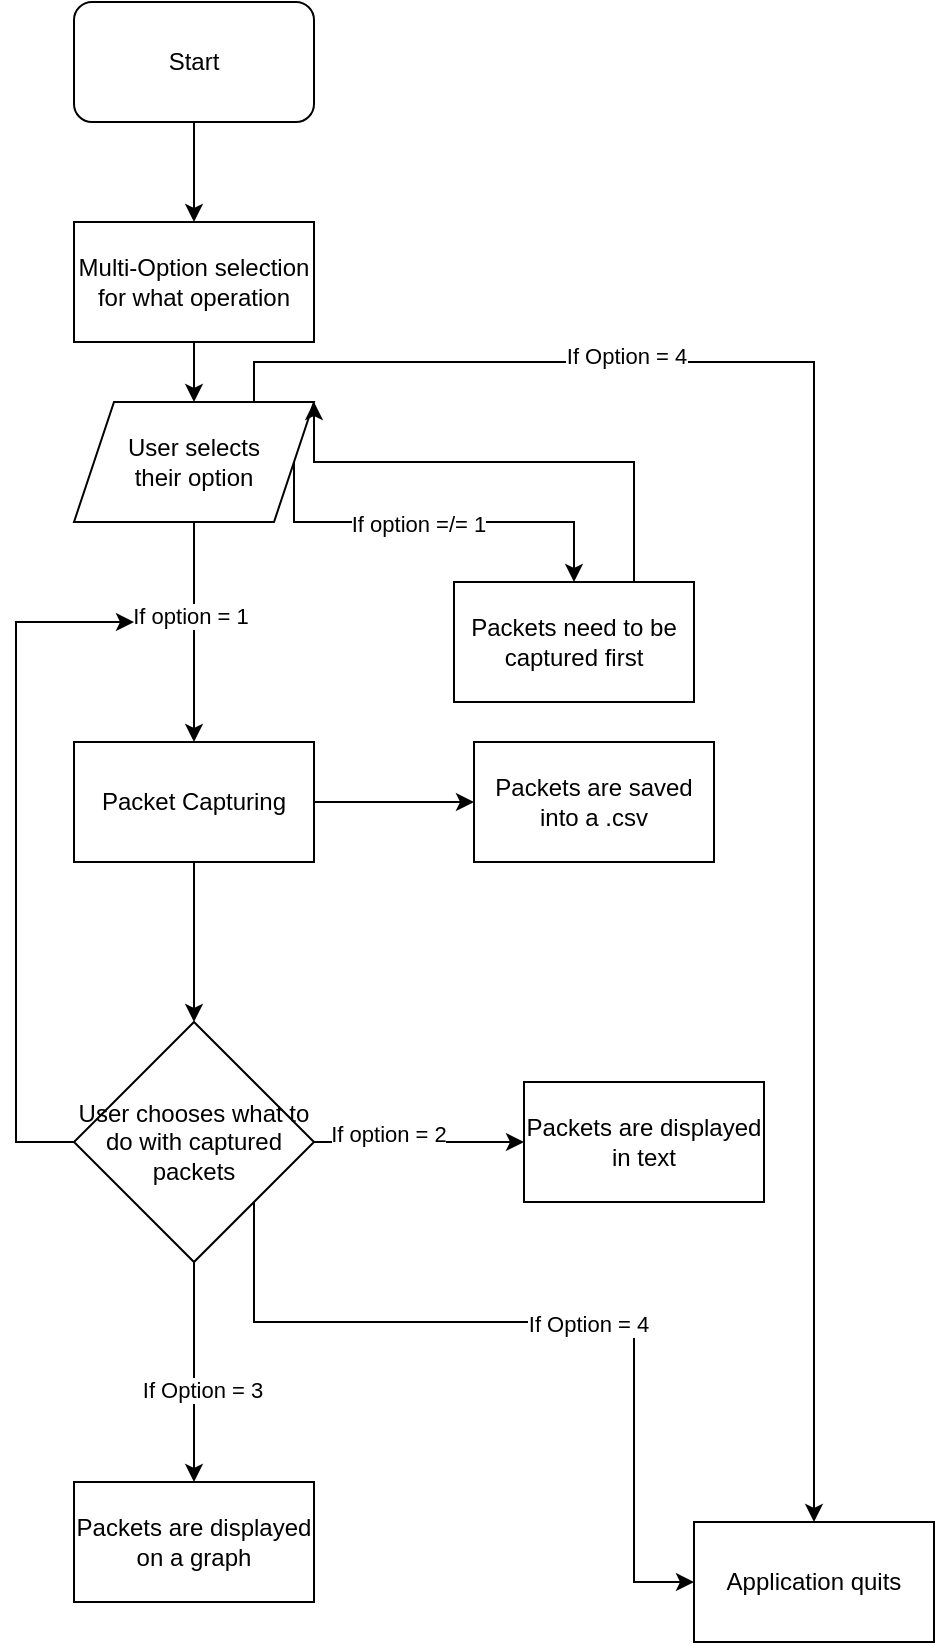 <mxfile version="27.0.2">
  <diagram name="Page-1" id="xVlmi_5LvSyTSZL3fP0F">
    <mxGraphModel dx="2066" dy="1111" grid="1" gridSize="10" guides="1" tooltips="1" connect="1" arrows="1" fold="1" page="1" pageScale="1" pageWidth="850" pageHeight="1100" math="0" shadow="0">
      <root>
        <mxCell id="0" />
        <mxCell id="1" parent="0" />
        <mxCell id="ytrhNFWvZo54oqQApBWc-3" value="" style="edgeStyle=orthogonalEdgeStyle;rounded=0;orthogonalLoop=1;jettySize=auto;html=1;" parent="1" source="ytrhNFWvZo54oqQApBWc-1" target="ytrhNFWvZo54oqQApBWc-2" edge="1">
          <mxGeometry relative="1" as="geometry" />
        </mxCell>
        <mxCell id="ytrhNFWvZo54oqQApBWc-1" value="&lt;div&gt;Start&lt;/div&gt;" style="rounded=1;whiteSpace=wrap;html=1;" parent="1" vertex="1">
          <mxGeometry x="80" y="160" width="120" height="60" as="geometry" />
        </mxCell>
        <mxCell id="ytrhNFWvZo54oqQApBWc-5" value="" style="edgeStyle=orthogonalEdgeStyle;rounded=0;orthogonalLoop=1;jettySize=auto;html=1;" parent="1" source="ytrhNFWvZo54oqQApBWc-2" target="ytrhNFWvZo54oqQApBWc-4" edge="1">
          <mxGeometry relative="1" as="geometry" />
        </mxCell>
        <mxCell id="ytrhNFWvZo54oqQApBWc-2" value="&lt;div&gt;Multi-Option selection&lt;/div&gt;&lt;div&gt;for what operation&lt;/div&gt;" style="rounded=0;whiteSpace=wrap;html=1;" parent="1" vertex="1">
          <mxGeometry x="80" y="270" width="120" height="60" as="geometry" />
        </mxCell>
        <mxCell id="ytrhNFWvZo54oqQApBWc-7" value="" style="edgeStyle=orthogonalEdgeStyle;rounded=0;orthogonalLoop=1;jettySize=auto;html=1;" parent="1" source="ytrhNFWvZo54oqQApBWc-4" target="ytrhNFWvZo54oqQApBWc-6" edge="1">
          <mxGeometry relative="1" as="geometry" />
        </mxCell>
        <mxCell id="ytrhNFWvZo54oqQApBWc-8" value="If option = 1" style="edgeLabel;html=1;align=center;verticalAlign=middle;resizable=0;points=[];" parent="ytrhNFWvZo54oqQApBWc-7" vertex="1" connectable="0">
          <mxGeometry x="-0.145" y="-2" relative="1" as="geometry">
            <mxPoint as="offset" />
          </mxGeometry>
        </mxCell>
        <mxCell id="ytrhNFWvZo54oqQApBWc-12" style="edgeStyle=orthogonalEdgeStyle;rounded=0;orthogonalLoop=1;jettySize=auto;html=1;exitX=1;exitY=0.5;exitDx=0;exitDy=0;entryX=0.5;entryY=0;entryDx=0;entryDy=0;" parent="1" source="ytrhNFWvZo54oqQApBWc-4" target="ytrhNFWvZo54oqQApBWc-9" edge="1">
          <mxGeometry relative="1" as="geometry">
            <Array as="points">
              <mxPoint x="190" y="420" />
              <mxPoint x="330" y="420" />
            </Array>
          </mxGeometry>
        </mxCell>
        <mxCell id="ytrhNFWvZo54oqQApBWc-13" value="If option =/= 1" style="edgeLabel;html=1;align=center;verticalAlign=middle;resizable=0;points=[];" parent="ytrhNFWvZo54oqQApBWc-12" vertex="1" connectable="0">
          <mxGeometry x="-0.08" y="-1" relative="1" as="geometry">
            <mxPoint as="offset" />
          </mxGeometry>
        </mxCell>
        <mxCell id="ytrhNFWvZo54oqQApBWc-30" style="edgeStyle=orthogonalEdgeStyle;rounded=0;orthogonalLoop=1;jettySize=auto;html=1;exitX=0.75;exitY=0;exitDx=0;exitDy=0;entryX=0.5;entryY=0;entryDx=0;entryDy=0;" parent="1" source="ytrhNFWvZo54oqQApBWc-4" target="ytrhNFWvZo54oqQApBWc-28" edge="1">
          <mxGeometry relative="1" as="geometry" />
        </mxCell>
        <mxCell id="ytrhNFWvZo54oqQApBWc-31" value="If Option = 4" style="edgeLabel;html=1;align=center;verticalAlign=middle;resizable=0;points=[];" parent="ytrhNFWvZo54oqQApBWc-30" vertex="1" connectable="0">
          <mxGeometry x="-0.532" y="3" relative="1" as="geometry">
            <mxPoint as="offset" />
          </mxGeometry>
        </mxCell>
        <mxCell id="ytrhNFWvZo54oqQApBWc-4" value="&lt;div&gt;User selects&lt;/div&gt;&lt;div&gt;their option&lt;/div&gt;" style="shape=parallelogram;perimeter=parallelogramPerimeter;whiteSpace=wrap;html=1;fixedSize=1;" parent="1" vertex="1">
          <mxGeometry x="80" y="360" width="120" height="60" as="geometry" />
        </mxCell>
        <mxCell id="ytrhNFWvZo54oqQApBWc-16" value="" style="edgeStyle=orthogonalEdgeStyle;rounded=0;orthogonalLoop=1;jettySize=auto;html=1;" parent="1" source="ytrhNFWvZo54oqQApBWc-6" edge="1">
          <mxGeometry relative="1" as="geometry">
            <mxPoint x="140" y="670" as="targetPoint" />
          </mxGeometry>
        </mxCell>
        <mxCell id="ytrhNFWvZo54oqQApBWc-18" value="" style="edgeStyle=orthogonalEdgeStyle;rounded=0;orthogonalLoop=1;jettySize=auto;html=1;" parent="1" source="ytrhNFWvZo54oqQApBWc-6" target="ytrhNFWvZo54oqQApBWc-17" edge="1">
          <mxGeometry relative="1" as="geometry" />
        </mxCell>
        <mxCell id="ytrhNFWvZo54oqQApBWc-6" value="Packet Capturing" style="rounded=0;whiteSpace=wrap;html=1;" parent="1" vertex="1">
          <mxGeometry x="80" y="530" width="120" height="60" as="geometry" />
        </mxCell>
        <mxCell id="ytrhNFWvZo54oqQApBWc-14" style="edgeStyle=orthogonalEdgeStyle;rounded=0;orthogonalLoop=1;jettySize=auto;html=1;exitX=0.75;exitY=0;exitDx=0;exitDy=0;entryX=1;entryY=0;entryDx=0;entryDy=0;" parent="1" source="ytrhNFWvZo54oqQApBWc-9" target="ytrhNFWvZo54oqQApBWc-4" edge="1">
          <mxGeometry relative="1" as="geometry">
            <mxPoint x="360" y="360" as="targetPoint" />
            <Array as="points">
              <mxPoint x="360" y="390" />
              <mxPoint x="200" y="390" />
            </Array>
          </mxGeometry>
        </mxCell>
        <mxCell id="ytrhNFWvZo54oqQApBWc-9" value="Packets need to be captured first" style="rounded=0;whiteSpace=wrap;html=1;" parent="1" vertex="1">
          <mxGeometry x="270" y="450" width="120" height="60" as="geometry" />
        </mxCell>
        <mxCell id="ytrhNFWvZo54oqQApBWc-17" value="Packets are saved into a .csv" style="whiteSpace=wrap;html=1;rounded=0;" parent="1" vertex="1">
          <mxGeometry x="280" y="530" width="120" height="60" as="geometry" />
        </mxCell>
        <mxCell id="ytrhNFWvZo54oqQApBWc-21" value="" style="edgeStyle=orthogonalEdgeStyle;rounded=0;orthogonalLoop=1;jettySize=auto;html=1;" parent="1" source="ytrhNFWvZo54oqQApBWc-19" target="ytrhNFWvZo54oqQApBWc-20" edge="1">
          <mxGeometry relative="1" as="geometry" />
        </mxCell>
        <mxCell id="ytrhNFWvZo54oqQApBWc-22" value="If option = 2" style="edgeLabel;html=1;align=center;verticalAlign=middle;resizable=0;points=[];" parent="ytrhNFWvZo54oqQApBWc-21" vertex="1" connectable="0">
          <mxGeometry x="-0.295" y="4" relative="1" as="geometry">
            <mxPoint as="offset" />
          </mxGeometry>
        </mxCell>
        <mxCell id="ytrhNFWvZo54oqQApBWc-24" value="" style="edgeStyle=orthogonalEdgeStyle;rounded=0;orthogonalLoop=1;jettySize=auto;html=1;" parent="1" source="ytrhNFWvZo54oqQApBWc-19" target="ytrhNFWvZo54oqQApBWc-23" edge="1">
          <mxGeometry relative="1" as="geometry" />
        </mxCell>
        <mxCell id="ytrhNFWvZo54oqQApBWc-25" value="If Option = 3" style="edgeLabel;html=1;align=center;verticalAlign=middle;resizable=0;points=[];" parent="ytrhNFWvZo54oqQApBWc-24" vertex="1" connectable="0">
          <mxGeometry x="0.164" y="4" relative="1" as="geometry">
            <mxPoint as="offset" />
          </mxGeometry>
        </mxCell>
        <mxCell id="ytrhNFWvZo54oqQApBWc-26" style="edgeStyle=orthogonalEdgeStyle;rounded=0;orthogonalLoop=1;jettySize=auto;html=1;exitX=0;exitY=0.5;exitDx=0;exitDy=0;" parent="1" source="ytrhNFWvZo54oqQApBWc-19" edge="1">
          <mxGeometry relative="1" as="geometry">
            <mxPoint x="110" y="470" as="targetPoint" />
            <Array as="points">
              <mxPoint x="51" y="730" />
              <mxPoint x="51" y="470" />
            </Array>
          </mxGeometry>
        </mxCell>
        <mxCell id="ytrhNFWvZo54oqQApBWc-27" style="edgeStyle=orthogonalEdgeStyle;rounded=0;orthogonalLoop=1;jettySize=auto;html=1;exitX=1;exitY=1;exitDx=0;exitDy=0;entryX=0;entryY=0.5;entryDx=0;entryDy=0;" parent="1" source="ytrhNFWvZo54oqQApBWc-19" target="ytrhNFWvZo54oqQApBWc-28" edge="1">
          <mxGeometry relative="1" as="geometry">
            <mxPoint x="250" y="840" as="targetPoint" />
            <Array as="points">
              <mxPoint x="170" y="820" />
              <mxPoint x="360" y="820" />
              <mxPoint x="360" y="950" />
            </Array>
          </mxGeometry>
        </mxCell>
        <mxCell id="ytrhNFWvZo54oqQApBWc-29" value="If Option = 4" style="edgeLabel;html=1;align=center;verticalAlign=middle;resizable=0;points=[];" parent="ytrhNFWvZo54oqQApBWc-27" vertex="1" connectable="0">
          <mxGeometry x="0.104" y="-1" relative="1" as="geometry">
            <mxPoint as="offset" />
          </mxGeometry>
        </mxCell>
        <mxCell id="ytrhNFWvZo54oqQApBWc-19" value="User chooses what to do with captured packets" style="rhombus;whiteSpace=wrap;html=1;" parent="1" vertex="1">
          <mxGeometry x="80" y="670" width="120" height="120" as="geometry" />
        </mxCell>
        <mxCell id="ytrhNFWvZo54oqQApBWc-20" value="Packets are displayed in text" style="rounded=0;whiteSpace=wrap;html=1;" parent="1" vertex="1">
          <mxGeometry x="305" y="700" width="120" height="60" as="geometry" />
        </mxCell>
        <mxCell id="ytrhNFWvZo54oqQApBWc-23" value="Packets are displayed on a graph" style="whiteSpace=wrap;html=1;" parent="1" vertex="1">
          <mxGeometry x="80" y="900" width="120" height="60" as="geometry" />
        </mxCell>
        <mxCell id="ytrhNFWvZo54oqQApBWc-28" value="Application quits" style="rounded=0;whiteSpace=wrap;html=1;" parent="1" vertex="1">
          <mxGeometry x="390" y="920" width="120" height="60" as="geometry" />
        </mxCell>
      </root>
    </mxGraphModel>
  </diagram>
</mxfile>
